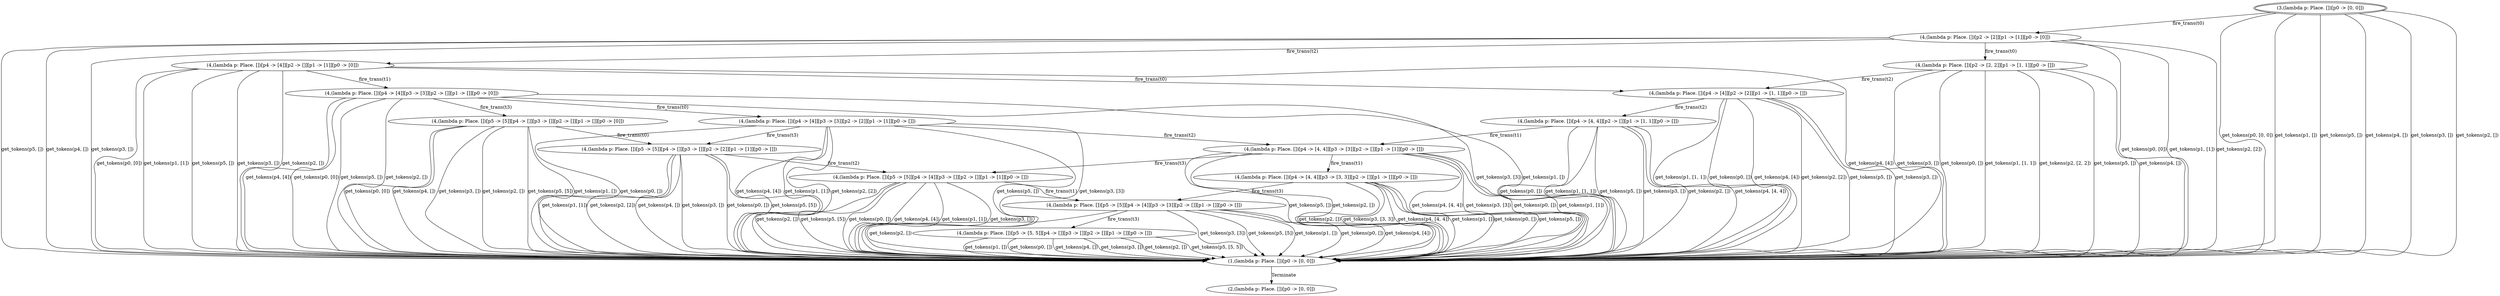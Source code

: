 digraph G {
center = TRUE;
mclimit = 10.0;
nodesep = 0.05;
node [ width=0.25, height=0.25, label="" ];
s12 [ peripheries=2 ];
s0 [label="(4,(lambda p: Place. [])[p2 -> [2]][p1 -> [1]][p0 -> [0]])"];
s1 [label="(2,(lambda p: Place. [])[p0 -> [0, 0]])"];
s2 [label="(4,(lambda p: Place. [])[p5 -> [5, 5]][p4 -> []][p3 -> []][p2 -> []][p1 -> []][p0 -> []])"];
s3 [label="(4,(lambda p: Place. [])[p4 -> [4, 4]][p3 -> [3, 3]][p2 -> []][p1 -> []][p0 -> []])"];
s4 [label="(4,(lambda p: Place. [])[p4 -> [4, 4]][p3 -> [3]][p2 -> []][p1 -> [1]][p0 -> []])"];
s5 [label="(4,(lambda p: Place. [])[p5 -> [5]][p4 -> [4]][p3 -> []][p2 -> []][p1 -> [1]][p0 -> []])"];
s6 [label="(4,(lambda p: Place. [])[p5 -> [5]][p4 -> []][p3 -> []][p2 -> []][p1 -> []][p0 -> [0]])"];
s7 [label="(4,(lambda p: Place. [])[p4 -> [4]][p3 -> [3]][p2 -> []][p1 -> []][p0 -> [0]])"];
s8 [label="(4,(lambda p: Place. [])[p4 -> [4, 4]][p2 -> []][p1 -> [1, 1]][p0 -> []])"];
s9 [label="(4,(lambda p: Place. [])[p5 -> [5]][p4 -> [4]][p3 -> [3]][p2 -> []][p1 -> []][p0 -> []])"];
s10 [label="(4,(lambda p: Place. [])[p4 -> [4]][p3 -> [3]][p2 -> [2]][p1 -> [1]][p0 -> []])"];
s11 [label="(4,(lambda p: Place. [])[p2 -> [2, 2]][p1 -> [1, 1]][p0 -> []])"];
s12 [label="(3,(lambda p: Place. [])[p0 -> [0, 0]])"];
s13 [label="(1,(lambda p: Place. [])[p0 -> [0, 0]])"];
s14 [label="(4,(lambda p: Place. [])[p4 -> [4]][p2 -> [2]][p1 -> [1, 1]][p0 -> []])"];
s15 [label="(4,(lambda p: Place. [])[p4 -> [4]][p2 -> []][p1 -> [1]][p0 -> [0]])"];
s16 [label="(4,(lambda p: Place. [])[p5 -> [5]][p4 -> []][p3 -> []][p2 -> [2]][p1 -> [1]][p0 -> []])"];
s13->s1[label="Terminate"];
s14->s13[label="get_tokens(p1, [1, 1])"];
s14->s13[label="get_tokens(p0, [])"];
s14->s13[label="get_tokens(p4, [4])"];
s14->s13[label="get_tokens(p2, [2])"];
s14->s8[label="fire_trans(t2)"];
s14->s13[label="get_tokens(p5, [])"];
s14->s13[label="get_tokens(p3, [])"];
s11->s13[label="get_tokens(p0, [])"];
s11->s13[label="get_tokens(p1, [1, 1])"];
s11->s13[label="get_tokens(p2, [2, 2])"];
s11->s14[label="fire_trans(t2)"];
s11->s13[label="get_tokens(p5, [])"];
s11->s13[label="get_tokens(p4, [])"];
s11->s13[label="get_tokens(p3, [])"];
s15->s14[label="fire_trans(t0)"];
s15->s13[label="get_tokens(p4, [4])"];
s15->s7[label="fire_trans(t1)"];
s15->s13[label="get_tokens(p0, [0])"];
s15->s13[label="get_tokens(p1, [1])"];
s15->s13[label="get_tokens(p5, [])"];
s15->s13[label="get_tokens(p3, [])"];
s15->s13[label="get_tokens(p2, [])"];
s0->s11[label="fire_trans(t0)"];
s0->s13[label="get_tokens(p0, [0])"];
s0->s13[label="get_tokens(p1, [1])"];
s0->s13[label="get_tokens(p2, [2])"];
s0->s15[label="fire_trans(t2)"];
s0->s13[label="get_tokens(p5, [])"];
s0->s13[label="get_tokens(p4, [])"];
s0->s13[label="get_tokens(p3, [])"];
s12->s0[label="fire_trans(t0)"];
s12->s13[label="get_tokens(p0, [0, 0])"];
s12->s13[label="get_tokens(p1, [])"];
s12->s13[label="get_tokens(p5, [])"];
s12->s13[label="get_tokens(p4, [])"];
s12->s13[label="get_tokens(p3, [])"];
s12->s13[label="get_tokens(p2, [])"];
s10->s13[label="get_tokens(p3, [3])"];
s10->s16[label="fire_trans(t3)"];
s10->s13[label="get_tokens(p0, [])"];
s10->s13[label="get_tokens(p4, [4])"];
s10->s13[label="get_tokens(p1, [1])"];
s10->s13[label="get_tokens(p2, [2])"];
s10->s4[label="fire_trans(t2)"];
s10->s13[label="get_tokens(p5, [])"];
s7->s13[label="get_tokens(p3, [3])"];
s7->s10[label="fire_trans(t0)"];
s7->s6[label="fire_trans(t3)"];
s7->s13[label="get_tokens(p1, [])"];
s7->s13[label="get_tokens(p4, [4])"];
s7->s13[label="get_tokens(p0, [0])"];
s7->s13[label="get_tokens(p5, [])"];
s7->s13[label="get_tokens(p2, [])"];
s16->s13[label="get_tokens(p0, [])"];
s16->s13[label="get_tokens(p5, [5])"];
s16->s13[label="get_tokens(p1, [1])"];
s16->s13[label="get_tokens(p2, [2])"];
s16->s5[label="fire_trans(t2)"];
s16->s13[label="get_tokens(p4, [])"];
s16->s13[label="get_tokens(p3, [])"];
s5->s13[label="get_tokens(p5, [5])"];
s5->s13[label="get_tokens(p0, [])"];
s5->s13[label="get_tokens(p4, [4])"];
s5->s9[label="fire_trans(t1)"];
s5->s13[label="get_tokens(p1, [1])"];
s5->s13[label="get_tokens(p3, [])"];
s5->s13[label="get_tokens(p2, [])"];
s9->s13[label="get_tokens(p3, [3])"];
s9->s13[label="get_tokens(p5, [5])"];
s9->s2[label="fire_trans(t3)"];
s9->s13[label="get_tokens(p1, [])"];
s9->s13[label="get_tokens(p0, [])"];
s9->s13[label="get_tokens(p4, [4])"];
s9->s13[label="get_tokens(p2, [])"];
s6->s16[label="fire_trans(t0)"];
s6->s13[label="get_tokens(p5, [5])"];
s6->s13[label="get_tokens(p1, [])"];
s6->s13[label="get_tokens(p0, [0])"];
s6->s13[label="get_tokens(p4, [])"];
s6->s13[label="get_tokens(p3, [])"];
s6->s13[label="get_tokens(p2, [])"];
s8->s13[label="get_tokens(p4, [4, 4])"];
s8->s13[label="get_tokens(p0, [])"];
s8->s13[label="get_tokens(p1, [1, 1])"];
s8->s4[label="fire_trans(t1)"];
s8->s13[label="get_tokens(p5, [])"];
s8->s13[label="get_tokens(p3, [])"];
s8->s13[label="get_tokens(p2, [])"];
s4->s13[label="get_tokens(p4, [4, 4])"];
s4->s13[label="get_tokens(p3, [3])"];
s4->s13[label="get_tokens(p0, [])"];
s4->s5[label="fire_trans(t3)"];
s4->s3[label="fire_trans(t1)"];
s4->s13[label="get_tokens(p1, [1])"];
s4->s13[label="get_tokens(p5, [])"];
s4->s13[label="get_tokens(p2, [])"];
s3->s13[label="get_tokens(p3, [3, 3])"];
s3->s13[label="get_tokens(p4, [4, 4])"];
s3->s9[label="fire_trans(t3)"];
s3->s13[label="get_tokens(p1, [])"];
s3->s13[label="get_tokens(p0, [])"];
s3->s13[label="get_tokens(p5, [])"];
s3->s13[label="get_tokens(p2, [])"];
s2->s13[label="get_tokens(p5, [5, 5])"];
s2->s13[label="get_tokens(p1, [])"];
s2->s13[label="get_tokens(p0, [])"];
s2->s13[label="get_tokens(p4, [])"];
s2->s13[label="get_tokens(p3, [])"];
s2->s13[label="get_tokens(p2, [])"];
}
